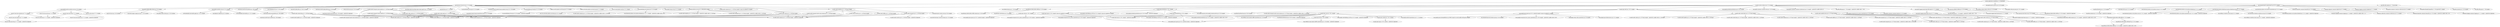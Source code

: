 digraph tinystruct__smalltalk {
	"custom.application:smalltalk:jar:1.0-SNAPSHOT" -> "org.tinystruct:tinystruct:jar:1.5.5:compile" ; 
	"custom.application:smalltalk:jar:1.0-SNAPSHOT" -> "org.apache.groovy:groovy:jar:4.0.20:compile" ; 
	"custom.application:smalltalk:jar:1.0-SNAPSHOT" -> "net.sf.jasperreports:jasperreports:jar:6.20.1:compile" ; 
	"custom.application:smalltalk:jar:1.0-SNAPSHOT" -> "org.slf4j:slf4j-simple:jar:1.7.36:provided" ; 
	"custom.application:smalltalk:jar:1.0-SNAPSHOT" -> "io.milvus:milvus-sdk-java:jar:2.3.4:compile" ; 
	"org.tinystruct:tinystruct:jar:1.5.5:compile" -> "jakarta.servlet:jakarta.servlet-api:jar:6.1.0:compile" ; 
	"org.tinystruct:tinystruct:jar:1.5.5:compile" -> "jakarta.activation:jakarta.activation-api:jar:2.1.3:compile" ; 
	"org.tinystruct:tinystruct:jar:1.5.5:compile" -> "org.apache.tomcat.embed:tomcat-embed-core:jar:10.1.34:compile" ; 
	"org.tinystruct:tinystruct:jar:1.5.5:compile" -> "com.sun.mail:jakarta.mail:jar:2.0.1:compile" ; 
	"org.tinystruct:tinystruct:jar:1.5.5:compile" -> "com.google.zxing:core:jar:3.5.3:compile" ; 
	"org.tinystruct:tinystruct:jar:1.5.5:compile" -> "io.lettuce:lettuce-core:jar:6.5.3.RELEASE:compile" ; 
	"org.tinystruct:tinystruct:jar:1.5.5:compile" -> "io.netty:netty-common:jar:4.1.118.Final:compile (scope not updated to compile)" ; 
	"org.tinystruct:tinystruct:jar:1.5.5:compile" -> "io.netty:netty-handler:jar:4.1.118.Final:compile" ; 
	"org.tinystruct:tinystruct:jar:1.5.5:compile" -> "io.netty:netty-transport:jar:4.1.118.Final:compile" ; 
	"org.tinystruct:tinystruct:jar:1.5.5:compile" -> "io.netty:netty-codec:jar:4.1.118.Final:compile" ; 
	"org.tinystruct:tinystruct:jar:1.5.5:compile" -> "io.netty:netty-codec-http:jar:4.1.118.Final:compile" ; 
	"org.tinystruct:tinystruct:jar:1.5.5:compile" -> "io.netty:netty-codec-redis:jar:4.1.118.Final:compile" ; 
	"org.tinystruct:tinystruct:jar:1.5.5:compile" -> "io.netty:netty-codec-mqtt:jar:4.1.118.Final:compile" ; 
	"org.tinystruct:tinystruct:jar:1.5.5:compile" -> "io.netty:netty-transport-native-epoll:jar:4.1.118.Final:compile" ; 
	"org.tinystruct:tinystruct:jar:1.5.5:compile" -> "io.jsonwebtoken:jjwt-api:jar:0.12.6:compile" ; 
	"org.tinystruct:tinystruct:jar:1.5.5:compile" -> "io.jsonwebtoken:jjwt-impl:jar:0.12.6:compile" ; 
	"org.tinystruct:tinystruct:jar:1.5.5:compile" -> "io.jsonwebtoken:jjwt-jackson:jar:0.12.6:compile" ; 
	"org.tinystruct:tinystruct:jar:1.5.5:compile" -> "org.apache.kafka:kafka-clients:jar:3.9.0:compile" ; 
	"org.tinystruct:tinystruct:jar:1.5.5:compile" -> "org.mockito:mockito-core:jar:5.15.2:compile" ; 
	"org.tinystruct:tinystruct:jar:1.5.5:compile" -> "com.h2database:h2:jar:2.3.232:compile" ; 
	"org.tinystruct:tinystruct:jar:1.5.5:compile" -> "org.xerial:sqlite-jdbc:jar:3.49.0.0:compile" ; 
	"org.tinystruct:tinystruct:jar:1.5.5:compile" -> "org.openjdk.nashorn:nashorn-core:jar:15.6:compile" ; 
	"org.tinystruct:tinystruct:jar:1.5.5:compile" -> "net.java.dev.jna:jna:jar:5.16.0:compile" ; 
	"org.tinystruct:tinystruct:jar:1.5.5:compile" -> "org.bouncycastle:bctls-jdk18on:jar:1.80:compile" ; 
	"org.tinystruct:tinystruct:jar:1.5.5:compile" -> "org.bouncycastle:bcpkix-jdk18on:jar:1.80:compile" ; 
	"org.tinystruct:tinystruct:jar:1.5.5:compile" -> "org.eclipse.paho:org.eclipse.paho.client.mqttv3:jar:1.2.5:compile" ; 
	"org.tinystruct:tinystruct:jar:1.5.5:compile" -> "org.brotli:dec:jar:0.1.2:compile" ; 
	"org.apache.tomcat.embed:tomcat-embed-core:jar:10.1.34:compile" -> "org.apache.tomcat:tomcat-annotations-api:jar:10.1.34:compile" ; 
	"com.sun.mail:jakarta.mail:jar:2.0.1:compile" -> "com.sun.activation:jakarta.activation:jar:2.0.1:compile" ; 
	"io.lettuce:lettuce-core:jar:6.5.3.RELEASE:compile" -> "(io.netty:netty-common:jar:4.1.115.Final:compile - omitted for conflict with 4.1.118.Final)" ; 
	"io.lettuce:lettuce-core:jar:6.5.3.RELEASE:compile" -> "(io.netty:netty-handler:jar:4.1.115.Final:compile - omitted for conflict with 4.1.118.Final)" ; 
	"io.lettuce:lettuce-core:jar:6.5.3.RELEASE:compile" -> "(io.netty:netty-transport:jar:4.1.115.Final:compile - omitted for conflict with 4.1.118.Final)" ; 
	"io.lettuce:lettuce-core:jar:6.5.3.RELEASE:compile" -> "io.projectreactor:reactor-core:jar:3.6.6:compile" ; 
	"io.projectreactor:reactor-core:jar:3.6.6:compile" -> "org.reactivestreams:reactive-streams:jar:1.0.4:compile" ; 
	"io.netty:netty-handler:jar:4.1.118.Final:compile" -> "(io.netty:netty-common:jar:4.1.118.Final:compile - omitted for duplicate)" ; 
	"io.netty:netty-handler:jar:4.1.118.Final:compile" -> "io.netty:netty-resolver:jar:4.1.118.Final:compile" ; 
	"io.netty:netty-handler:jar:4.1.118.Final:compile" -> "io.netty:netty-buffer:jar:4.1.118.Final:compile" ; 
	"io.netty:netty-handler:jar:4.1.118.Final:compile" -> "(io.netty:netty-transport:jar:4.1.118.Final:compile - omitted for duplicate)" ; 
	"io.netty:netty-handler:jar:4.1.118.Final:compile" -> "io.netty:netty-transport-native-unix-common:jar:4.1.118.Final:compile" ; 
	"io.netty:netty-handler:jar:4.1.118.Final:compile" -> "(io.netty:netty-codec:jar:4.1.118.Final:compile - omitted for duplicate)" ; 
	"io.netty:netty-resolver:jar:4.1.118.Final:compile" -> "(io.netty:netty-common:jar:4.1.118.Final:compile - omitted for duplicate)" ; 
	"io.netty:netty-buffer:jar:4.1.118.Final:compile" -> "(io.netty:netty-common:jar:4.1.118.Final:compile - omitted for duplicate)" ; 
	"io.netty:netty-transport-native-unix-common:jar:4.1.118.Final:compile" -> "(io.netty:netty-common:jar:4.1.118.Final:compile - omitted for duplicate)" ; 
	"io.netty:netty-transport-native-unix-common:jar:4.1.118.Final:compile" -> "(io.netty:netty-buffer:jar:4.1.118.Final:compile - omitted for duplicate)" ; 
	"io.netty:netty-transport-native-unix-common:jar:4.1.118.Final:compile" -> "(io.netty:netty-transport:jar:4.1.118.Final:compile - omitted for duplicate)" ; 
	"io.netty:netty-transport:jar:4.1.118.Final:compile" -> "(io.netty:netty-common:jar:4.1.118.Final:compile - omitted for duplicate)" ; 
	"io.netty:netty-transport:jar:4.1.118.Final:compile" -> "(io.netty:netty-buffer:jar:4.1.118.Final:compile - omitted for duplicate)" ; 
	"io.netty:netty-transport:jar:4.1.118.Final:compile" -> "(io.netty:netty-resolver:jar:4.1.118.Final:compile - omitted for duplicate)" ; 
	"io.netty:netty-codec:jar:4.1.118.Final:compile" -> "(io.netty:netty-common:jar:4.1.118.Final:compile - omitted for duplicate)" ; 
	"io.netty:netty-codec:jar:4.1.118.Final:compile" -> "(io.netty:netty-buffer:jar:4.1.118.Final:compile - omitted for duplicate)" ; 
	"io.netty:netty-codec:jar:4.1.118.Final:compile" -> "(io.netty:netty-transport:jar:4.1.118.Final:compile - omitted for duplicate)" ; 
	"io.netty:netty-codec-http:jar:4.1.118.Final:compile" -> "(io.netty:netty-common:jar:4.1.118.Final:compile - omitted for duplicate)" ; 
	"io.netty:netty-codec-http:jar:4.1.118.Final:compile" -> "(io.netty:netty-buffer:jar:4.1.118.Final:compile - omitted for duplicate)" ; 
	"io.netty:netty-codec-http:jar:4.1.118.Final:compile" -> "(io.netty:netty-transport:jar:4.1.118.Final:compile - omitted for duplicate)" ; 
	"io.netty:netty-codec-http:jar:4.1.118.Final:compile" -> "(io.netty:netty-codec:jar:4.1.118.Final:compile - omitted for duplicate)" ; 
	"io.netty:netty-codec-http:jar:4.1.118.Final:compile" -> "(io.netty:netty-handler:jar:4.1.118.Final:compile - omitted for duplicate)" ; 
	"io.netty:netty-codec-redis:jar:4.1.118.Final:compile" -> "(io.netty:netty-common:jar:4.1.118.Final:compile - omitted for duplicate)" ; 
	"io.netty:netty-codec-redis:jar:4.1.118.Final:compile" -> "(io.netty:netty-buffer:jar:4.1.118.Final:compile - omitted for duplicate)" ; 
	"io.netty:netty-codec-redis:jar:4.1.118.Final:compile" -> "(io.netty:netty-transport:jar:4.1.118.Final:compile - omitted for duplicate)" ; 
	"io.netty:netty-codec-redis:jar:4.1.118.Final:compile" -> "(io.netty:netty-codec:jar:4.1.118.Final:compile - omitted for duplicate)" ; 
	"io.netty:netty-codec-mqtt:jar:4.1.118.Final:compile" -> "(io.netty:netty-common:jar:4.1.118.Final:compile - omitted for duplicate)" ; 
	"io.netty:netty-codec-mqtt:jar:4.1.118.Final:compile" -> "(io.netty:netty-buffer:jar:4.1.118.Final:compile - omitted for duplicate)" ; 
	"io.netty:netty-codec-mqtt:jar:4.1.118.Final:compile" -> "(io.netty:netty-transport:jar:4.1.118.Final:compile - omitted for duplicate)" ; 
	"io.netty:netty-codec-mqtt:jar:4.1.118.Final:compile" -> "(io.netty:netty-codec:jar:4.1.118.Final:compile - omitted for duplicate)" ; 
	"io.netty:netty-transport-native-epoll:jar:4.1.118.Final:compile" -> "(io.netty:netty-common:jar:4.1.118.Final:compile - omitted for duplicate)" ; 
	"io.netty:netty-transport-native-epoll:jar:4.1.118.Final:compile" -> "(io.netty:netty-buffer:jar:4.1.118.Final:compile - omitted for duplicate)" ; 
	"io.netty:netty-transport-native-epoll:jar:4.1.118.Final:compile" -> "(io.netty:netty-transport:jar:4.1.118.Final:compile - omitted for duplicate)" ; 
	"io.netty:netty-transport-native-epoll:jar:4.1.118.Final:compile" -> "(io.netty:netty-transport-native-unix-common:jar:4.1.118.Final:compile - omitted for duplicate)" ; 
	"io.netty:netty-transport-native-epoll:jar:4.1.118.Final:compile" -> "io.netty:netty-transport-classes-epoll:jar:4.1.118.Final:compile" ; 
	"io.netty:netty-transport-classes-epoll:jar:4.1.118.Final:compile" -> "(io.netty:netty-common:jar:4.1.118.Final:compile - omitted for duplicate)" ; 
	"io.netty:netty-transport-classes-epoll:jar:4.1.118.Final:compile" -> "(io.netty:netty-buffer:jar:4.1.118.Final:compile - omitted for duplicate)" ; 
	"io.netty:netty-transport-classes-epoll:jar:4.1.118.Final:compile" -> "(io.netty:netty-transport:jar:4.1.118.Final:compile - omitted for duplicate)" ; 
	"io.netty:netty-transport-classes-epoll:jar:4.1.118.Final:compile" -> "(io.netty:netty-transport-native-unix-common:jar:4.1.118.Final:compile - omitted for duplicate)" ; 
	"io.jsonwebtoken:jjwt-impl:jar:0.12.6:compile" -> "(io.jsonwebtoken:jjwt-api:jar:0.12.6:compile - omitted for duplicate)" ; 
	"io.jsonwebtoken:jjwt-jackson:jar:0.12.6:compile" -> "(io.jsonwebtoken:jjwt-api:jar:0.12.6:compile - omitted for duplicate)" ; 
	"io.jsonwebtoken:jjwt-jackson:jar:0.12.6:compile" -> "(com.fasterxml.jackson.core:jackson-databind:jar:2.12.7.1:compile - omitted for conflict with 2.14.1)" ; 
	"org.apache.kafka:kafka-clients:jar:3.9.0:compile" -> "com.github.luben:zstd-jni:jar:1.5.6-4:runtime" ; 
	"org.apache.kafka:kafka-clients:jar:3.9.0:compile" -> "org.lz4:lz4-java:jar:1.8.0:runtime" ; 
	"org.apache.kafka:kafka-clients:jar:3.9.0:compile" -> "org.xerial.snappy:snappy-java:jar:1.1.10.5:runtime" ; 
	"org.mockito:mockito-core:jar:5.15.2:compile" -> "net.bytebuddy:byte-buddy:jar:1.15.11:compile" ; 
	"org.mockito:mockito-core:jar:5.15.2:compile" -> "net.bytebuddy:byte-buddy-agent:jar:1.15.11:compile" ; 
	"org.mockito:mockito-core:jar:5.15.2:compile" -> "org.objenesis:objenesis:jar:3.3:runtime" ; 
	"org.openjdk.nashorn:nashorn-core:jar:15.6:compile" -> "org.ow2.asm:asm:jar:7.3.1:compile" ; 
	"org.openjdk.nashorn:nashorn-core:jar:15.6:compile" -> "org.ow2.asm:asm-commons:jar:7.3.1:compile" ; 
	"org.openjdk.nashorn:nashorn-core:jar:15.6:compile" -> "org.ow2.asm:asm-tree:jar:7.3.1:compile" ; 
	"org.openjdk.nashorn:nashorn-core:jar:15.6:compile" -> "org.ow2.asm:asm-util:jar:7.3.1:compile" ; 
	"org.ow2.asm:asm-commons:jar:7.3.1:compile" -> "(org.ow2.asm:asm:jar:7.3.1:compile - omitted for duplicate)" ; 
	"org.ow2.asm:asm-commons:jar:7.3.1:compile" -> "(org.ow2.asm:asm-tree:jar:7.3.1:compile - omitted for duplicate)" ; 
	"org.ow2.asm:asm-commons:jar:7.3.1:compile" -> "org.ow2.asm:asm-analysis:jar:7.3.1:compile" ; 
	"org.ow2.asm:asm-analysis:jar:7.3.1:compile" -> "(org.ow2.asm:asm-tree:jar:7.3.1:compile - omitted for duplicate)" ; 
	"org.ow2.asm:asm-tree:jar:7.3.1:compile" -> "(org.ow2.asm:asm:jar:7.3.1:compile - omitted for duplicate)" ; 
	"org.ow2.asm:asm-util:jar:7.3.1:compile" -> "(org.ow2.asm:asm:jar:7.3.1:compile - omitted for duplicate)" ; 
	"org.ow2.asm:asm-util:jar:7.3.1:compile" -> "(org.ow2.asm:asm-tree:jar:7.3.1:compile - omitted for duplicate)" ; 
	"org.ow2.asm:asm-util:jar:7.3.1:compile" -> "(org.ow2.asm:asm-analysis:jar:7.3.1:compile - omitted for duplicate)" ; 
	"org.bouncycastle:bctls-jdk18on:jar:1.80:compile" -> "org.bouncycastle:bcutil-jdk18on:jar:1.80:compile" ; 
	"org.bouncycastle:bcutil-jdk18on:jar:1.80:compile" -> "org.bouncycastle:bcprov-jdk18on:jar:1.80:compile" ; 
	"org.bouncycastle:bcpkix-jdk18on:jar:1.80:compile" -> "(org.bouncycastle:bcutil-jdk18on:jar:1.80:compile - omitted for duplicate)" ; 
	"net.sf.jasperreports:jasperreports:jar:6.20.1:compile" -> "commons-beanutils:commons-beanutils:jar:1.9.4:compile" ; 
	"net.sf.jasperreports:jasperreports:jar:6.20.1:compile" -> "commons-digester:commons-digester:jar:2.1:compile" ; 
	"net.sf.jasperreports:jasperreports:jar:6.20.1:compile" -> "commons-logging:commons-logging:jar:1.1.1:compile" ; 
	"net.sf.jasperreports:jasperreports:jar:6.20.1:compile" -> "org.apache.commons:commons-collections4:jar:4.2:compile" ; 
	"net.sf.jasperreports:jasperreports:jar:6.20.1:compile" -> "com.github.librepdf:openpdf:jar:1.3.30.jaspersoft.1:compile" ; 
	"net.sf.jasperreports:jasperreports:jar:6.20.1:compile" -> "org.jfree:jcommon:jar:1.0.23:compile" ; 
	"net.sf.jasperreports:jasperreports:jar:6.20.1:compile" -> "org.jfree:jfreechart:jar:1.0.19:compile" ; 
	"net.sf.jasperreports:jasperreports:jar:6.20.1:compile" -> "org.eclipse.jdt:ecj:jar:3.21.0:compile" ; 
	"net.sf.jasperreports:jasperreports:jar:6.20.1:compile" -> "com.fasterxml.jackson.core:jackson-core:jar:2.14.1:compile" ; 
	"net.sf.jasperreports:jasperreports:jar:6.20.1:compile" -> "com.fasterxml.jackson.core:jackson-databind:jar:2.14.1:compile" ; 
	"net.sf.jasperreports:jasperreports:jar:6.20.1:compile" -> "com.fasterxml.jackson.core:jackson-annotations:jar:2.14.1:compile" ; 
	"net.sf.jasperreports:jasperreports:jar:6.20.1:compile" -> "com.fasterxml.jackson.dataformat:jackson-dataformat-xml:jar:2.14.1:compile" ; 
	"commons-beanutils:commons-beanutils:jar:1.9.4:compile" -> "(commons-logging:commons-logging:jar:1.2:compile - omitted for conflict with 1.1.1)" ; 
	"commons-beanutils:commons-beanutils:jar:1.9.4:compile" -> "commons-collections:commons-collections:jar:3.2.2:compile" ; 
	"commons-digester:commons-digester:jar:2.1:compile" -> "(commons-beanutils:commons-beanutils:jar:1.8.3:compile - omitted for conflict with 1.9.4)" ; 
	"commons-digester:commons-digester:jar:2.1:compile" -> "(commons-logging:commons-logging:jar:1.1.1:compile - omitted for duplicate)" ; 
	"org.jfree:jfreechart:jar:1.0.19:compile" -> "(org.jfree:jcommon:jar:1.0.23:compile - omitted for duplicate)" ; 
	"com.fasterxml.jackson.core:jackson-databind:jar:2.14.1:compile" -> "(com.fasterxml.jackson.core:jackson-annotations:jar:2.14.1:compile - omitted for duplicate)" ; 
	"com.fasterxml.jackson.core:jackson-databind:jar:2.14.1:compile" -> "(com.fasterxml.jackson.core:jackson-core:jar:2.14.1:compile - omitted for duplicate)" ; 
	"com.fasterxml.jackson.dataformat:jackson-dataformat-xml:jar:2.14.1:compile" -> "(com.fasterxml.jackson.core:jackson-core:jar:2.14.1:compile - omitted for duplicate)" ; 
	"com.fasterxml.jackson.dataformat:jackson-dataformat-xml:jar:2.14.1:compile" -> "(com.fasterxml.jackson.core:jackson-annotations:jar:2.14.1:compile - omitted for duplicate)" ; 
	"com.fasterxml.jackson.dataformat:jackson-dataformat-xml:jar:2.14.1:compile" -> "(com.fasterxml.jackson.core:jackson-databind:jar:2.14.1:compile - omitted for duplicate)" ; 
	"com.fasterxml.jackson.dataformat:jackson-dataformat-xml:jar:2.14.1:compile" -> "org.codehaus.woodstox:stax2-api:jar:4.2.1:compile" ; 
	"com.fasterxml.jackson.dataformat:jackson-dataformat-xml:jar:2.14.1:compile" -> "com.fasterxml.woodstox:woodstox-core:jar:6.4.0:compile" ; 
	"com.fasterxml.woodstox:woodstox-core:jar:6.4.0:compile" -> "(org.codehaus.woodstox:stax2-api:jar:4.2.1:compile - omitted for duplicate)" ; 
	"org.slf4j:slf4j-simple:jar:1.7.36:provided" -> "org.slf4j:slf4j-api:jar:1.7.36:compile" ; 
	"io.milvus:milvus-sdk-java:jar:2.3.4:compile" -> "io.grpc:grpc-netty:jar:1.59.1:compile" ; 
	"io.milvus:milvus-sdk-java:jar:2.3.4:compile" -> "io.grpc:grpc-protobuf:jar:1.59.1:compile" ; 
	"io.milvus:milvus-sdk-java:jar:2.3.4:compile" -> "io.grpc:grpc-stub:jar:1.59.1:compile" ; 
	"io.milvus:milvus-sdk-java:jar:2.3.4:compile" -> "com.google.protobuf:protobuf-java:jar:3.24.0:compile" ; 
	"io.milvus:milvus-sdk-java:jar:2.3.4:compile" -> "org.apache.commons:commons-text:jar:1.10.0:compile" ; 
	"io.milvus:milvus-sdk-java:jar:2.3.4:compile" -> "(org.apache.commons:commons-collections4:jar:4.3:compile - omitted for conflict with 4.2)" ; 
	"io.milvus:milvus-sdk-java:jar:2.3.4:compile" -> "(com.fasterxml.jackson.core:jackson-databind:jar:2.12.7.1:compile - omitted for conflict with 2.14.1)" ; 
	"io.milvus:milvus-sdk-java:jar:2.3.4:compile" -> "(org.slf4j:slf4j-api:jar:1.7.30:compile - omitted for conflict with 1.7.36)" ; 
	"io.milvus:milvus-sdk-java:jar:2.3.4:compile" -> "org.apache.logging.log4j:log4j-slf4j-impl:jar:2.17.1:compile" ; 
	"io.milvus:milvus-sdk-java:jar:2.3.4:compile" -> "com.squareup.okhttp3:okhttp:jar:4.10.0:compile" ; 
	"io.milvus:milvus-sdk-java:jar:2.3.4:compile" -> "org.codehaus.plexus:plexus-utils:jar:3.0.24:compile" ; 
	"io.milvus:milvus-sdk-java:jar:2.3.4:compile" -> "com.google.code.gson:gson:jar:2.10.1:compile" ; 
	"io.milvus:milvus-sdk-java:jar:2.3.4:compile" -> "org.jetbrains.kotlin:kotlin-stdlib:jar:1.6.20:compile" ; 
	"io.milvus:milvus-sdk-java:jar:2.3.4:compile" -> "com.alibaba:fastjson:jar:1.2.83:compile" ; 
	"io.grpc:grpc-netty:jar:1.59.1:compile" -> "io.grpc:grpc-core:jar:1.59.1:compile" ; 
	"io.grpc:grpc-netty:jar:1.59.1:compile" -> "io.netty:netty-codec-http2:jar:4.1.97.Final:compile" ; 
	"io.grpc:grpc-netty:jar:1.59.1:compile" -> "io.netty:netty-handler-proxy:jar:4.1.97.Final:runtime" ; 
	"io.grpc:grpc-netty:jar:1.59.1:compile" -> "com.google.guava:guava:jar:32.0.1-android:compile (scope not updated to compile)" ; 
	"io.grpc:grpc-netty:jar:1.59.1:compile" -> "com.google.errorprone:error_prone_annotations:jar:2.20.0:compile" ; 
	"io.grpc:grpc-netty:jar:1.59.1:compile" -> "io.perfmark:perfmark-api:jar:0.26.0:runtime" ; 
	"io.grpc:grpc-netty:jar:1.59.1:compile" -> "(io.netty:netty-transport-native-unix-common:jar:4.1.97.Final:runtime - omitted for conflict with 4.1.118.Final)" ; 
	"io.grpc:grpc-core:jar:1.59.1:compile" -> "(io.grpc:grpc-api:jar:1.59.1:compile - omitted for duplicate)" ; 
	"io.grpc:grpc-core:jar:1.59.1:compile" -> "com.google.android:annotations:jar:4.1.1.4:runtime" ; 
	"io.grpc:grpc-core:jar:1.59.1:compile" -> "org.codehaus.mojo:animal-sniffer-annotations:jar:1.23:runtime" ; 
	"io.grpc:grpc-core:jar:1.59.1:compile" -> "(com.google.errorprone:error_prone_annotations:jar:2.20.0:runtime - omitted for duplicate)" ; 
	"io.grpc:grpc-core:jar:1.59.1:compile" -> "(com.google.guava:guava:jar:32.0.1-android:runtime - omitted for duplicate)" ; 
	"io.grpc:grpc-core:jar:1.59.1:compile" -> "(io.perfmark:perfmark-api:jar:0.26.0:runtime - omitted for duplicate)" ; 
	"io.grpc:grpc-core:jar:1.59.1:compile" -> "io.grpc:grpc-context:jar:1.59.1:runtime" ; 
	"io.grpc:grpc-core:jar:1.59.1:compile" -> "io.grpc:grpc-util:jar:1.59.1:runtime" ; 
	"io.grpc:grpc-context:jar:1.59.1:runtime" -> "(io.grpc:grpc-api:jar:1.59.1:runtime - omitted for duplicate)" ; 
	"io.grpc:grpc-util:jar:1.59.1:runtime" -> "(org.codehaus.mojo:animal-sniffer-annotations:jar:1.23:runtime - omitted for duplicate)" ; 
	"io.grpc:grpc-util:jar:1.59.1:runtime" -> "(com.google.guava:guava:jar:32.0.1-android:runtime - omitted for duplicate)" ; 
	"io.netty:netty-codec-http2:jar:4.1.97.Final:compile" -> "(io.netty:netty-common:jar:4.1.97.Final:compile - omitted for conflict with 4.1.118.Final)" ; 
	"io.netty:netty-codec-http2:jar:4.1.97.Final:compile" -> "(io.netty:netty-buffer:jar:4.1.97.Final:compile - omitted for conflict with 4.1.118.Final)" ; 
	"io.netty:netty-codec-http2:jar:4.1.97.Final:compile" -> "(io.netty:netty-transport:jar:4.1.97.Final:compile - omitted for conflict with 4.1.118.Final)" ; 
	"io.netty:netty-codec-http2:jar:4.1.97.Final:compile" -> "(io.netty:netty-codec:jar:4.1.97.Final:compile - omitted for conflict with 4.1.118.Final)" ; 
	"io.netty:netty-codec-http2:jar:4.1.97.Final:compile" -> "(io.netty:netty-handler:jar:4.1.97.Final:compile - omitted for conflict with 4.1.118.Final)" ; 
	"io.netty:netty-codec-http2:jar:4.1.97.Final:compile" -> "(io.netty:netty-codec-http:jar:4.1.97.Final:compile - omitted for conflict with 4.1.118.Final)" ; 
	"io.netty:netty-handler-proxy:jar:4.1.97.Final:runtime" -> "(io.netty:netty-common:jar:4.1.97.Final:runtime - omitted for conflict with 4.1.118.Final)" ; 
	"io.netty:netty-handler-proxy:jar:4.1.97.Final:runtime" -> "(io.netty:netty-buffer:jar:4.1.97.Final:runtime - omitted for conflict with 4.1.118.Final)" ; 
	"io.netty:netty-handler-proxy:jar:4.1.97.Final:runtime" -> "(io.netty:netty-transport:jar:4.1.97.Final:runtime - omitted for conflict with 4.1.118.Final)" ; 
	"io.netty:netty-handler-proxy:jar:4.1.97.Final:runtime" -> "(io.netty:netty-codec:jar:4.1.97.Final:runtime - omitted for conflict with 4.1.118.Final)" ; 
	"io.netty:netty-handler-proxy:jar:4.1.97.Final:runtime" -> "io.netty:netty-codec-socks:jar:4.1.97.Final:runtime" ; 
	"io.netty:netty-handler-proxy:jar:4.1.97.Final:runtime" -> "(io.netty:netty-codec-http:jar:4.1.97.Final:runtime - omitted for conflict with 4.1.118.Final)" ; 
	"io.netty:netty-codec-socks:jar:4.1.97.Final:runtime" -> "(io.netty:netty-common:jar:4.1.97.Final:runtime - omitted for conflict with 4.1.118.Final)" ; 
	"io.netty:netty-codec-socks:jar:4.1.97.Final:runtime" -> "(io.netty:netty-buffer:jar:4.1.97.Final:runtime - omitted for conflict with 4.1.118.Final)" ; 
	"io.netty:netty-codec-socks:jar:4.1.97.Final:runtime" -> "(io.netty:netty-transport:jar:4.1.97.Final:runtime - omitted for conflict with 4.1.118.Final)" ; 
	"io.netty:netty-codec-socks:jar:4.1.97.Final:runtime" -> "(io.netty:netty-codec:jar:4.1.97.Final:runtime - omitted for conflict with 4.1.118.Final)" ; 
	"com.google.guava:guava:jar:32.0.1-android:compile (scope not updated to compile)" -> "com.google.guava:failureaccess:jar:1.0.1:compile" ; 
	"com.google.guava:guava:jar:32.0.1-android:compile (scope not updated to compile)" -> "com.google.guava:listenablefuture:jar:9999.0-empty-to-avoid-conflict-with-guava:compile" ; 
	"com.google.guava:guava:jar:32.0.1-android:compile (scope not updated to compile)" -> "(com.google.code.findbugs:jsr305:jar:3.0.2:compile - omitted for duplicate)" ; 
	"com.google.guava:guava:jar:32.0.1-android:compile (scope not updated to compile)" -> "org.checkerframework:checker-qual:jar:3.33.0:compile" ; 
	"com.google.guava:guava:jar:32.0.1-android:compile (scope not updated to compile)" -> "(com.google.errorprone:error_prone_annotations:jar:2.18.0:compile - omitted for conflict with 2.20.0)" ; 
	"com.google.guava:guava:jar:32.0.1-android:compile (scope not updated to compile)" -> "com.google.j2objc:j2objc-annotations:jar:2.8:compile" ; 
	"io.grpc:grpc-protobuf:jar:1.59.1:compile" -> "io.grpc:grpc-api:jar:1.59.1:compile (scope not updated to compile)" ; 
	"io.grpc:grpc-protobuf:jar:1.59.1:compile" -> "com.google.code.findbugs:jsr305:jar:3.0.2:compile (scope not updated to compile)" ; 
	"io.grpc:grpc-protobuf:jar:1.59.1:compile" -> "(com.google.protobuf:protobuf-java:jar:3.24.0:compile - omitted for duplicate)" ; 
	"io.grpc:grpc-protobuf:jar:1.59.1:compile" -> "com.google.api.grpc:proto-google-common-protos:jar:2.22.0:compile" ; 
	"io.grpc:grpc-protobuf:jar:1.59.1:compile" -> "io.grpc:grpc-protobuf-lite:jar:1.59.1:compile" ; 
	"io.grpc:grpc-protobuf:jar:1.59.1:compile" -> "(com.google.guava:guava:jar:32.0.1-android:runtime - omitted for duplicate)" ; 
	"io.grpc:grpc-api:jar:1.59.1:compile (scope not updated to compile)" -> "(com.google.code.findbugs:jsr305:jar:3.0.2:compile - omitted for duplicate)" ; 
	"io.grpc:grpc-api:jar:1.59.1:compile (scope not updated to compile)" -> "(com.google.errorprone:error_prone_annotations:jar:2.20.0:compile - omitted for duplicate)" ; 
	"io.grpc:grpc-api:jar:1.59.1:compile (scope not updated to compile)" -> "(com.google.guava:guava:jar:32.0.1-android:runtime - omitted for duplicate)" ; 
	"com.google.api.grpc:proto-google-common-protos:jar:2.22.0:compile" -> "(com.google.protobuf:protobuf-java:jar:3.23.2:compile - omitted for conflict with 3.24.0)" ; 
	"io.grpc:grpc-protobuf-lite:jar:1.59.1:compile" -> "(io.grpc:grpc-api:jar:1.59.1:compile - omitted for duplicate)" ; 
	"io.grpc:grpc-protobuf-lite:jar:1.59.1:compile" -> "(com.google.code.findbugs:jsr305:jar:3.0.2:runtime - omitted for duplicate)" ; 
	"io.grpc:grpc-protobuf-lite:jar:1.59.1:compile" -> "(com.google.guava:guava:jar:32.0.1-android:runtime - omitted for duplicate)" ; 
	"io.grpc:grpc-stub:jar:1.59.1:compile" -> "(io.grpc:grpc-api:jar:1.59.1:compile - omitted for duplicate)" ; 
	"io.grpc:grpc-stub:jar:1.59.1:compile" -> "(com.google.guava:guava:jar:32.0.1-android:compile - omitted for duplicate)" ; 
	"io.grpc:grpc-stub:jar:1.59.1:compile" -> "(com.google.errorprone:error_prone_annotations:jar:2.20.0:runtime - omitted for duplicate)" ; 
	"org.apache.commons:commons-text:jar:1.10.0:compile" -> "org.apache.commons:commons-lang3:jar:3.12.0:compile" ; 
	"org.apache.logging.log4j:log4j-slf4j-impl:jar:2.17.1:compile" -> "(org.slf4j:slf4j-api:jar:1.7.25:compile - omitted for conflict with 1.7.36)" ; 
	"org.apache.logging.log4j:log4j-slf4j-impl:jar:2.17.1:compile" -> "org.apache.logging.log4j:log4j-api:jar:2.17.1:compile" ; 
	"org.apache.logging.log4j:log4j-slf4j-impl:jar:2.17.1:compile" -> "org.apache.logging.log4j:log4j-core:jar:2.17.1:runtime" ; 
	"org.apache.logging.log4j:log4j-core:jar:2.17.1:runtime" -> "(org.apache.logging.log4j:log4j-api:jar:2.17.1:runtime - omitted for duplicate)" ; 
	"com.squareup.okhttp3:okhttp:jar:4.10.0:compile" -> "com.squareup.okio:okio-jvm:jar:3.0.0:compile" ; 
	"com.squareup.okhttp3:okhttp:jar:4.10.0:compile" -> "(org.jetbrains.kotlin:kotlin-stdlib:jar:1.6.20:compile - omitted for duplicate)" ; 
	"com.squareup.okio:okio-jvm:jar:3.0.0:compile" -> "org.jetbrains.kotlin:kotlin-stdlib-jdk8:jar:1.5.31:compile" ; 
	"com.squareup.okio:okio-jvm:jar:3.0.0:compile" -> "(org.jetbrains.kotlin:kotlin-stdlib-common:jar:1.5.31:compile - omitted for conflict with 1.6.20)" ; 
	"org.jetbrains.kotlin:kotlin-stdlib-jdk8:jar:1.5.31:compile" -> "(org.jetbrains.kotlin:kotlin-stdlib:jar:1.5.31:compile - omitted for conflict with 1.6.20)" ; 
	"org.jetbrains.kotlin:kotlin-stdlib-jdk8:jar:1.5.31:compile" -> "org.jetbrains.kotlin:kotlin-stdlib-jdk7:jar:1.5.31:compile" ; 
	"org.jetbrains.kotlin:kotlin-stdlib-jdk7:jar:1.5.31:compile" -> "(org.jetbrains.kotlin:kotlin-stdlib:jar:1.5.31:compile - omitted for conflict with 1.6.20)" ; 
	"org.jetbrains.kotlin:kotlin-stdlib:jar:1.6.20:compile" -> "org.jetbrains.kotlin:kotlin-stdlib-common:jar:1.6.20:compile" ; 
	"org.jetbrains.kotlin:kotlin-stdlib:jar:1.6.20:compile" -> "org.jetbrains:annotations:jar:13.0:compile" ; 
}
